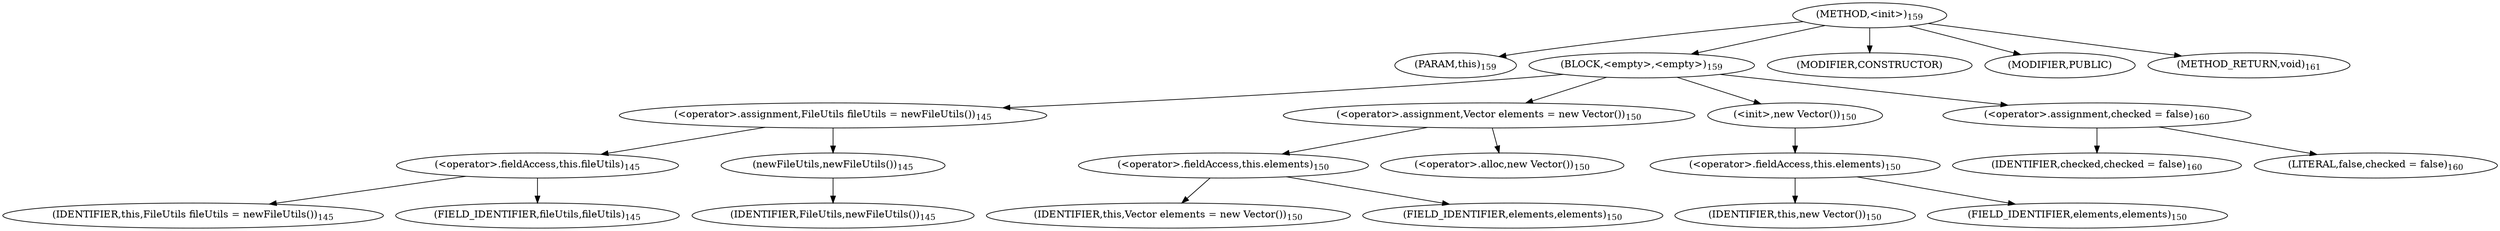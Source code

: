 digraph "&lt;init&gt;" {  
"124" [label = <(METHOD,&lt;init&gt;)<SUB>159</SUB>> ]
"125" [label = <(PARAM,this)<SUB>159</SUB>> ]
"126" [label = <(BLOCK,&lt;empty&gt;,&lt;empty&gt;)<SUB>159</SUB>> ]
"127" [label = <(&lt;operator&gt;.assignment,FileUtils fileUtils = newFileUtils())<SUB>145</SUB>> ]
"128" [label = <(&lt;operator&gt;.fieldAccess,this.fileUtils)<SUB>145</SUB>> ]
"129" [label = <(IDENTIFIER,this,FileUtils fileUtils = newFileUtils())<SUB>145</SUB>> ]
"130" [label = <(FIELD_IDENTIFIER,fileUtils,fileUtils)<SUB>145</SUB>> ]
"131" [label = <(newFileUtils,newFileUtils())<SUB>145</SUB>> ]
"132" [label = <(IDENTIFIER,FileUtils,newFileUtils())<SUB>145</SUB>> ]
"133" [label = <(&lt;operator&gt;.assignment,Vector elements = new Vector())<SUB>150</SUB>> ]
"134" [label = <(&lt;operator&gt;.fieldAccess,this.elements)<SUB>150</SUB>> ]
"135" [label = <(IDENTIFIER,this,Vector elements = new Vector())<SUB>150</SUB>> ]
"136" [label = <(FIELD_IDENTIFIER,elements,elements)<SUB>150</SUB>> ]
"137" [label = <(&lt;operator&gt;.alloc,new Vector())<SUB>150</SUB>> ]
"138" [label = <(&lt;init&gt;,new Vector())<SUB>150</SUB>> ]
"139" [label = <(&lt;operator&gt;.fieldAccess,this.elements)<SUB>150</SUB>> ]
"140" [label = <(IDENTIFIER,this,new Vector())<SUB>150</SUB>> ]
"141" [label = <(FIELD_IDENTIFIER,elements,elements)<SUB>150</SUB>> ]
"142" [label = <(&lt;operator&gt;.assignment,checked = false)<SUB>160</SUB>> ]
"143" [label = <(IDENTIFIER,checked,checked = false)<SUB>160</SUB>> ]
"144" [label = <(LITERAL,false,checked = false)<SUB>160</SUB>> ]
"145" [label = <(MODIFIER,CONSTRUCTOR)> ]
"146" [label = <(MODIFIER,PUBLIC)> ]
"147" [label = <(METHOD_RETURN,void)<SUB>161</SUB>> ]
  "124" -> "125" 
  "124" -> "126" 
  "124" -> "145" 
  "124" -> "146" 
  "124" -> "147" 
  "126" -> "127" 
  "126" -> "133" 
  "126" -> "138" 
  "126" -> "142" 
  "127" -> "128" 
  "127" -> "131" 
  "128" -> "129" 
  "128" -> "130" 
  "131" -> "132" 
  "133" -> "134" 
  "133" -> "137" 
  "134" -> "135" 
  "134" -> "136" 
  "138" -> "139" 
  "139" -> "140" 
  "139" -> "141" 
  "142" -> "143" 
  "142" -> "144" 
}
